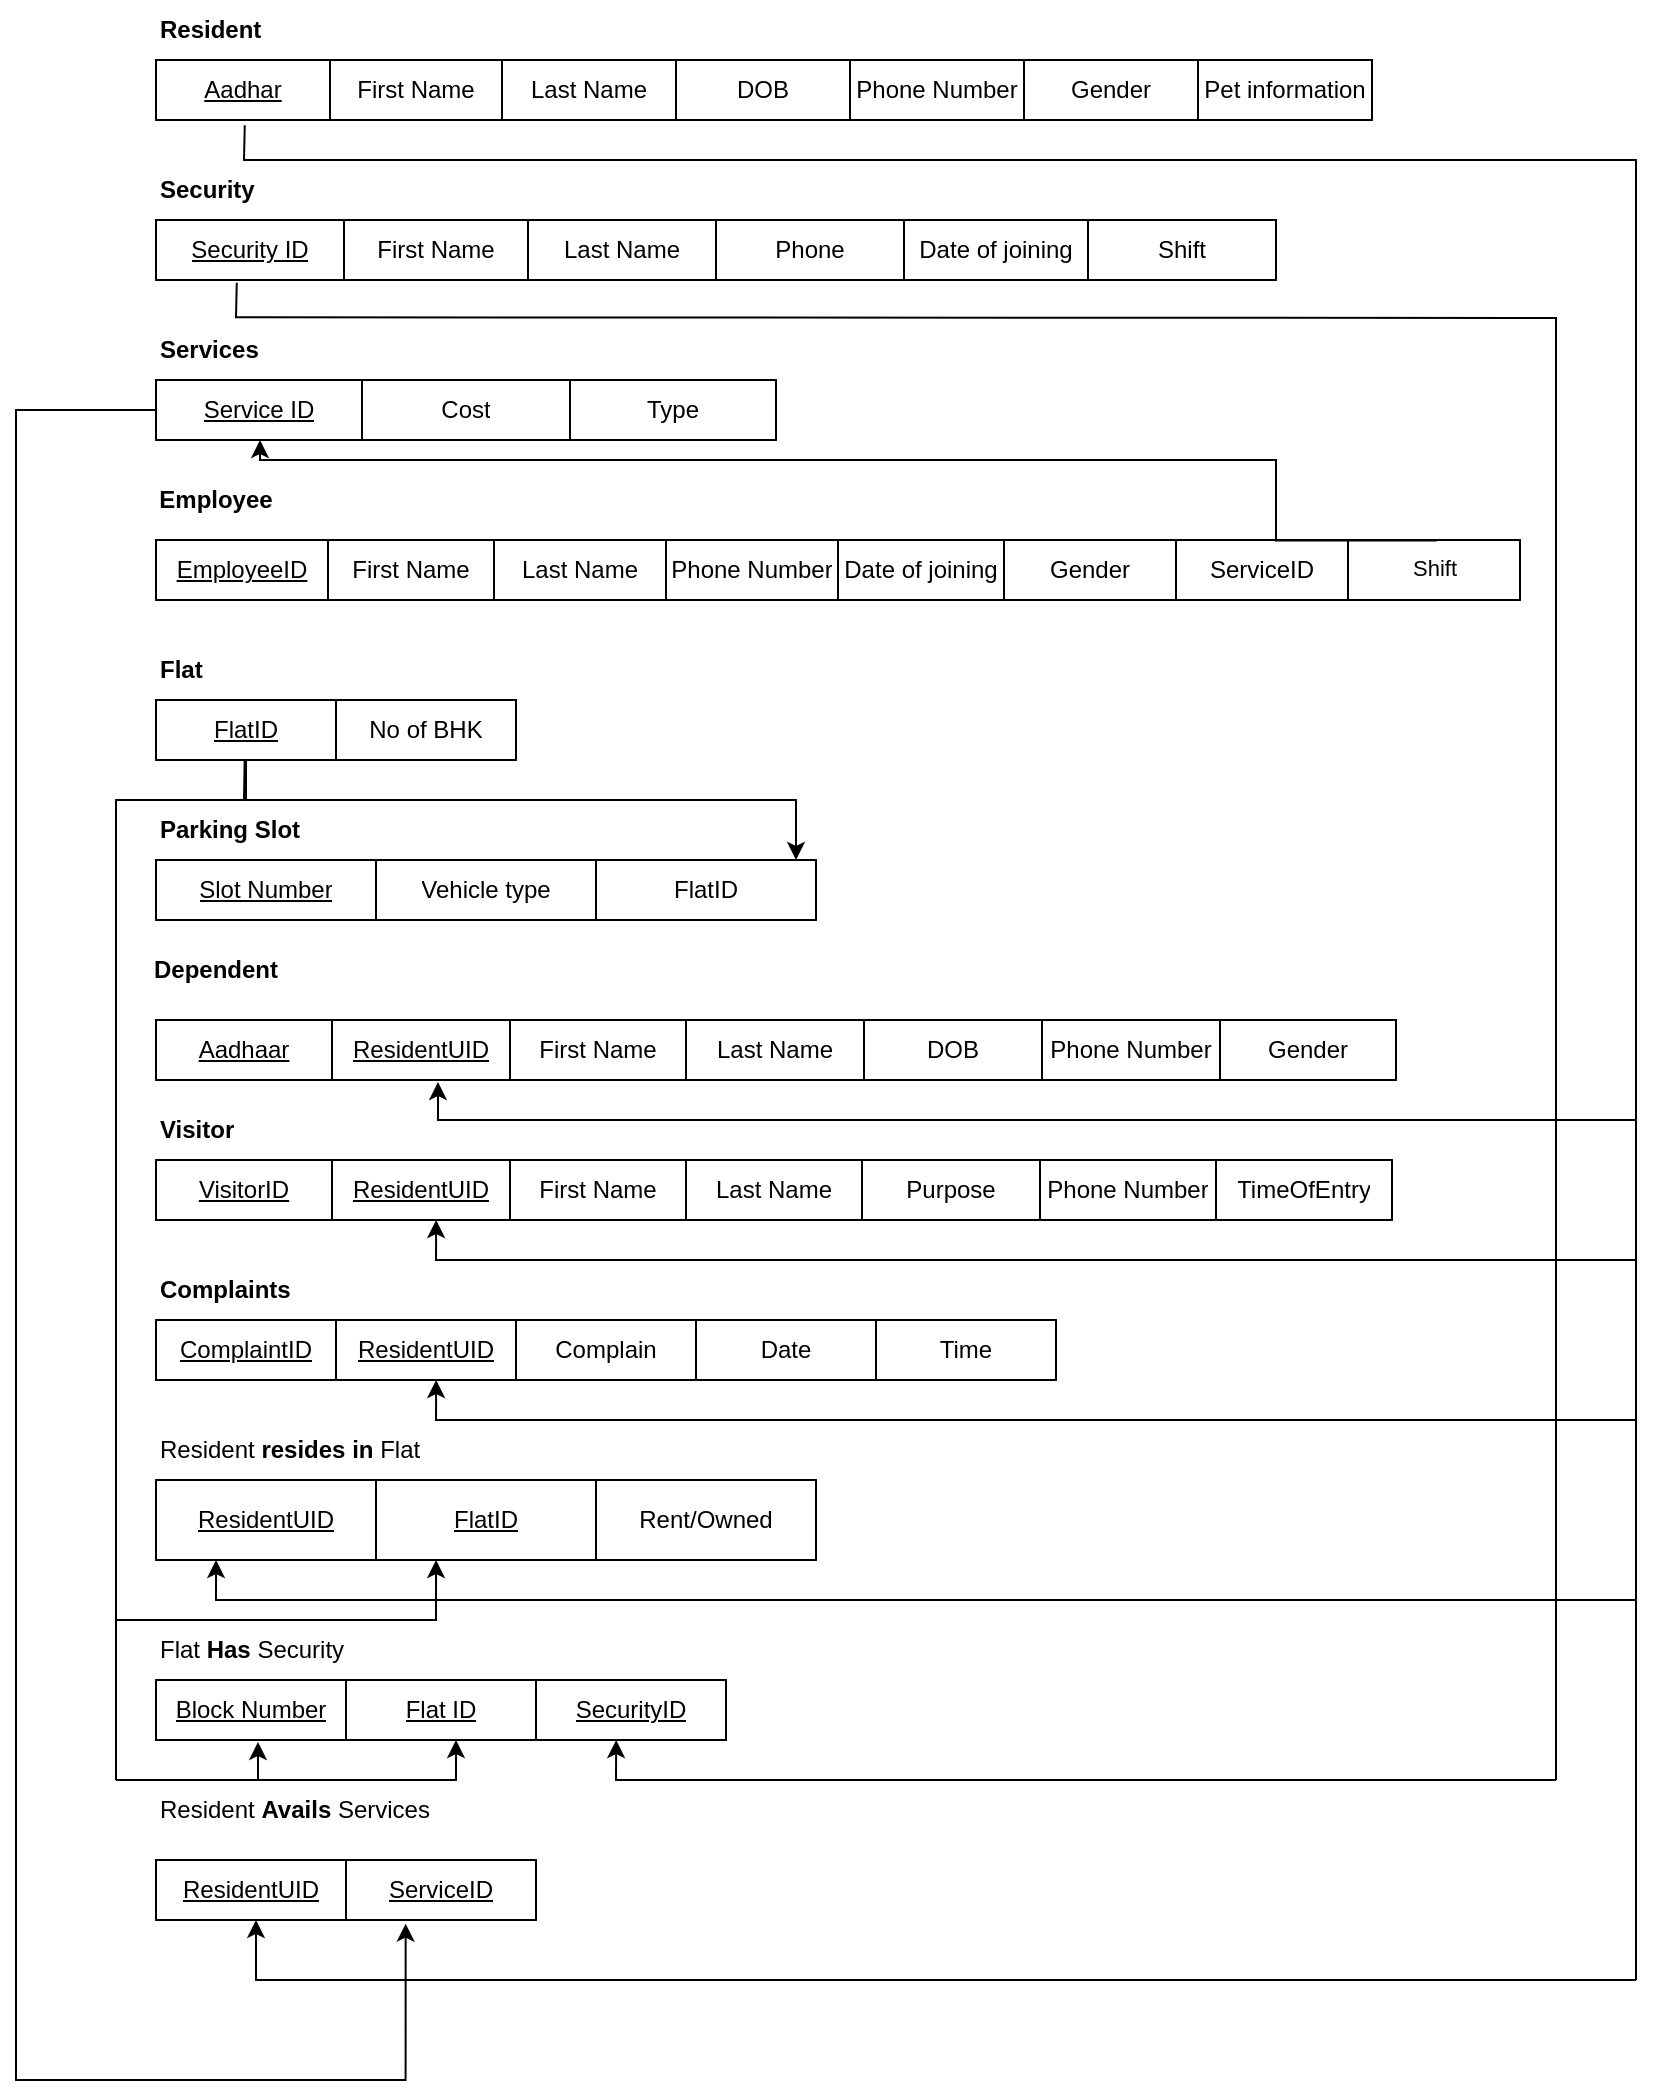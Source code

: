 <mxfile version="15.5.9" type="google"><diagram id="RNq_NW-v4HXWH7yuH_KK" name="Page-1"><mxGraphModel dx="1725" dy="481" grid="1" gridSize="10" guides="1" tooltips="1" connect="1" arrows="1" fold="1" page="1" pageScale="1" pageWidth="827" pageHeight="1169" math="0" shadow="0"><root><mxCell id="0"/><mxCell id="1" parent="0"/><mxCell id="H62181Dm9VZRZOaJPFWb-1" value="" style="shape=table;html=1;whiteSpace=wrap;startSize=0;container=1;collapsible=0;childLayout=tableLayout;" parent="1" vertex="1"><mxGeometry x="20" y="50" width="608" height="30" as="geometry"/></mxCell><mxCell id="H62181Dm9VZRZOaJPFWb-6" value="" style="shape=partialRectangle;html=1;whiteSpace=wrap;collapsible=0;dropTarget=0;pointerEvents=0;fillColor=none;top=0;left=0;bottom=0;right=0;points=[[0,0.5],[1,0.5]];portConstraint=eastwest;" parent="H62181Dm9VZRZOaJPFWb-1" vertex="1"><mxGeometry width="608" height="30" as="geometry"/></mxCell><mxCell id="H62181Dm9VZRZOaJPFWb-7" value="&lt;u&gt;Aadhar&lt;/u&gt;" style="shape=partialRectangle;html=1;whiteSpace=wrap;connectable=0;fillColor=none;top=0;left=0;bottom=0;right=0;overflow=hidden;pointerEvents=1;" parent="H62181Dm9VZRZOaJPFWb-6" vertex="1"><mxGeometry width="87" height="30" as="geometry"><mxRectangle width="87" height="30" as="alternateBounds"/></mxGeometry></mxCell><mxCell id="H62181Dm9VZRZOaJPFWb-8" value="First Name" style="shape=partialRectangle;html=1;whiteSpace=wrap;connectable=0;fillColor=none;top=0;left=0;bottom=0;right=0;overflow=hidden;pointerEvents=1;" parent="H62181Dm9VZRZOaJPFWb-6" vertex="1"><mxGeometry x="87" width="86" height="30" as="geometry"><mxRectangle width="86" height="30" as="alternateBounds"/></mxGeometry></mxCell><mxCell id="H62181Dm9VZRZOaJPFWb-15" value="Last Name" style="shape=partialRectangle;html=1;whiteSpace=wrap;connectable=0;fillColor=none;top=0;left=0;bottom=0;right=0;overflow=hidden;pointerEvents=1;" parent="H62181Dm9VZRZOaJPFWb-6" vertex="1"><mxGeometry x="173" width="87" height="30" as="geometry"><mxRectangle width="87" height="30" as="alternateBounds"/></mxGeometry></mxCell><mxCell id="H62181Dm9VZRZOaJPFWb-18" value="DOB" style="shape=partialRectangle;html=1;whiteSpace=wrap;connectable=0;fillColor=none;top=0;left=0;bottom=0;right=0;overflow=hidden;pointerEvents=1;" parent="H62181Dm9VZRZOaJPFWb-6" vertex="1"><mxGeometry x="260" width="87" height="30" as="geometry"><mxRectangle width="87" height="30" as="alternateBounds"/></mxGeometry></mxCell><mxCell id="H62181Dm9VZRZOaJPFWb-9" value="Phone Number" style="shape=partialRectangle;html=1;whiteSpace=wrap;connectable=0;fillColor=none;top=0;left=0;bottom=0;right=0;overflow=hidden;pointerEvents=1;" parent="H62181Dm9VZRZOaJPFWb-6" vertex="1"><mxGeometry x="347" width="87" height="30" as="geometry"><mxRectangle width="87" height="30" as="alternateBounds"/></mxGeometry></mxCell><mxCell id="H62181Dm9VZRZOaJPFWb-19" value="Gender" style="shape=partialRectangle;html=1;whiteSpace=wrap;connectable=0;fillColor=none;top=0;left=0;bottom=0;right=0;overflow=hidden;pointerEvents=1;" parent="H62181Dm9VZRZOaJPFWb-6" vertex="1"><mxGeometry x="434" width="87" height="30" as="geometry"><mxRectangle width="87" height="30" as="alternateBounds"/></mxGeometry></mxCell><mxCell id="H62181Dm9VZRZOaJPFWb-20" value="Pet information" style="shape=partialRectangle;html=1;whiteSpace=wrap;connectable=0;fillColor=none;top=0;left=0;bottom=0;right=0;overflow=hidden;pointerEvents=1;" parent="H62181Dm9VZRZOaJPFWb-6" vertex="1"><mxGeometry x="521" width="87" height="30" as="geometry"><mxRectangle width="87" height="30" as="alternateBounds"/></mxGeometry></mxCell><mxCell id="H62181Dm9VZRZOaJPFWb-17" value="&lt;b&gt;Resident&lt;/b&gt;" style="text;html=1;strokeColor=none;fillColor=none;align=left;verticalAlign=middle;whiteSpace=wrap;rounded=0;" parent="1" vertex="1"><mxGeometry x="20" y="20" width="60" height="30" as="geometry"/></mxCell><mxCell id="H62181Dm9VZRZOaJPFWb-21" value="" style="shape=table;startSize=0;container=1;collapsible=0;childLayout=tableLayout;" parent="1" vertex="1"><mxGeometry x="20" y="130" width="560" height="30" as="geometry"/></mxCell><mxCell id="H62181Dm9VZRZOaJPFWb-22" value="" style="shape=partialRectangle;collapsible=0;dropTarget=0;pointerEvents=0;fillColor=none;top=0;left=0;bottom=0;right=0;points=[[0,0.5],[1,0.5]];portConstraint=eastwest;" parent="H62181Dm9VZRZOaJPFWb-21" vertex="1"><mxGeometry width="560" height="30" as="geometry"/></mxCell><mxCell id="H62181Dm9VZRZOaJPFWb-23" value="&lt;u&gt;Security ID&lt;/u&gt;" style="shape=partialRectangle;html=1;whiteSpace=wrap;connectable=0;overflow=hidden;fillColor=none;top=0;left=0;bottom=0;right=0;pointerEvents=1;" parent="H62181Dm9VZRZOaJPFWb-22" vertex="1"><mxGeometry width="94" height="30" as="geometry"><mxRectangle width="94" height="30" as="alternateBounds"/></mxGeometry></mxCell><mxCell id="H62181Dm9VZRZOaJPFWb-24" value="First Name" style="shape=partialRectangle;html=1;whiteSpace=wrap;connectable=0;overflow=hidden;fillColor=none;top=0;left=0;bottom=0;right=0;pointerEvents=1;" parent="H62181Dm9VZRZOaJPFWb-22" vertex="1"><mxGeometry x="94" width="92" height="30" as="geometry"><mxRectangle width="92" height="30" as="alternateBounds"/></mxGeometry></mxCell><mxCell id="H62181Dm9VZRZOaJPFWb-25" value="Last Name" style="shape=partialRectangle;html=1;whiteSpace=wrap;connectable=0;overflow=hidden;fillColor=none;top=0;left=0;bottom=0;right=0;pointerEvents=1;" parent="H62181Dm9VZRZOaJPFWb-22" vertex="1"><mxGeometry x="186" width="94" height="30" as="geometry"><mxRectangle width="94" height="30" as="alternateBounds"/></mxGeometry></mxCell><mxCell id="H62181Dm9VZRZOaJPFWb-26" value="Phone" style="shape=partialRectangle;html=1;whiteSpace=wrap;connectable=0;overflow=hidden;fillColor=none;top=0;left=0;bottom=0;right=0;pointerEvents=1;" parent="H62181Dm9VZRZOaJPFWb-22" vertex="1"><mxGeometry x="280" width="94" height="30" as="geometry"><mxRectangle width="94" height="30" as="alternateBounds"/></mxGeometry></mxCell><mxCell id="H62181Dm9VZRZOaJPFWb-27" value="Date of joining" style="shape=partialRectangle;html=1;whiteSpace=wrap;connectable=0;overflow=hidden;fillColor=none;top=0;left=0;bottom=0;right=0;pointerEvents=1;" parent="H62181Dm9VZRZOaJPFWb-22" vertex="1"><mxGeometry x="374" width="92" height="30" as="geometry"><mxRectangle width="92" height="30" as="alternateBounds"/></mxGeometry></mxCell><mxCell id="H62181Dm9VZRZOaJPFWb-28" value="Shift" style="shape=partialRectangle;html=1;whiteSpace=wrap;connectable=0;overflow=hidden;fillColor=none;top=0;left=0;bottom=0;right=0;pointerEvents=1;" parent="H62181Dm9VZRZOaJPFWb-22" vertex="1"><mxGeometry x="466" width="94" height="30" as="geometry"><mxRectangle width="94" height="30" as="alternateBounds"/></mxGeometry></mxCell><mxCell id="H62181Dm9VZRZOaJPFWb-29" value="&lt;b&gt;Security&lt;/b&gt;" style="text;html=1;strokeColor=none;fillColor=none;align=left;verticalAlign=middle;whiteSpace=wrap;rounded=0;" parent="1" vertex="1"><mxGeometry x="20" y="100" width="60" height="30" as="geometry"/></mxCell><mxCell id="H62181Dm9VZRZOaJPFWb-30" value="" style="shape=table;startSize=0;container=1;collapsible=0;childLayout=tableLayout;" parent="1" vertex="1"><mxGeometry x="20" y="210" width="310" height="30" as="geometry"/></mxCell><mxCell id="H62181Dm9VZRZOaJPFWb-31" value="" style="shape=partialRectangle;collapsible=0;dropTarget=0;pointerEvents=0;fillColor=none;top=0;left=0;bottom=0;right=0;points=[[0,0.5],[1,0.5]];portConstraint=eastwest;" parent="H62181Dm9VZRZOaJPFWb-30" vertex="1"><mxGeometry width="310" height="30" as="geometry"/></mxCell><mxCell id="H62181Dm9VZRZOaJPFWb-32" value="&lt;u&gt;Service ID&lt;/u&gt;" style="shape=partialRectangle;html=1;whiteSpace=wrap;connectable=0;overflow=hidden;fillColor=none;top=0;left=0;bottom=0;right=0;pointerEvents=1;" parent="H62181Dm9VZRZOaJPFWb-31" vertex="1"><mxGeometry width="103" height="30" as="geometry"><mxRectangle width="103" height="30" as="alternateBounds"/></mxGeometry></mxCell><mxCell id="H62181Dm9VZRZOaJPFWb-33" value="Cost" style="shape=partialRectangle;html=1;whiteSpace=wrap;connectable=0;overflow=hidden;fillColor=none;top=0;left=0;bottom=0;right=0;pointerEvents=1;" parent="H62181Dm9VZRZOaJPFWb-31" vertex="1"><mxGeometry x="103" width="104" height="30" as="geometry"><mxRectangle width="104" height="30" as="alternateBounds"/></mxGeometry></mxCell><mxCell id="H62181Dm9VZRZOaJPFWb-34" value="Type" style="shape=partialRectangle;html=1;whiteSpace=wrap;connectable=0;overflow=hidden;fillColor=none;top=0;left=0;bottom=0;right=0;pointerEvents=1;" parent="H62181Dm9VZRZOaJPFWb-31" vertex="1"><mxGeometry x="207" width="103" height="30" as="geometry"><mxRectangle width="103" height="30" as="alternateBounds"/></mxGeometry></mxCell><mxCell id="H62181Dm9VZRZOaJPFWb-35" value="&lt;b&gt;Services&lt;/b&gt;" style="text;html=1;strokeColor=none;fillColor=none;align=left;verticalAlign=middle;whiteSpace=wrap;rounded=0;" parent="1" vertex="1"><mxGeometry x="20" y="180" width="60" height="30" as="geometry"/></mxCell><mxCell id="H62181Dm9VZRZOaJPFWb-36" value="" style="shape=table;startSize=0;container=1;collapsible=0;childLayout=tableLayout;" parent="1" vertex="1"><mxGeometry x="20" y="290" width="682" height="30" as="geometry"/></mxCell><mxCell id="H62181Dm9VZRZOaJPFWb-37" value="" style="shape=partialRectangle;collapsible=0;dropTarget=0;pointerEvents=0;fillColor=none;top=0;left=0;bottom=0;right=0;points=[[0,0.5],[1,0.5]];portConstraint=eastwest;" parent="H62181Dm9VZRZOaJPFWb-36" vertex="1"><mxGeometry width="682" height="30" as="geometry"/></mxCell><mxCell id="H62181Dm9VZRZOaJPFWb-38" value="&lt;u&gt;EmployeeID&lt;/u&gt;" style="shape=partialRectangle;html=1;whiteSpace=wrap;connectable=0;overflow=hidden;fillColor=none;top=0;left=0;bottom=0;right=0;pointerEvents=1;" parent="H62181Dm9VZRZOaJPFWb-37" vertex="1"><mxGeometry width="86" height="30" as="geometry"><mxRectangle width="86" height="30" as="alternateBounds"/></mxGeometry></mxCell><mxCell id="H62181Dm9VZRZOaJPFWb-39" value="First Name" style="shape=partialRectangle;html=1;whiteSpace=wrap;connectable=0;overflow=hidden;fillColor=none;top=0;left=0;bottom=0;right=0;pointerEvents=1;" parent="H62181Dm9VZRZOaJPFWb-37" vertex="1"><mxGeometry x="86" width="83" height="30" as="geometry"><mxRectangle width="83" height="30" as="alternateBounds"/></mxGeometry></mxCell><mxCell id="H62181Dm9VZRZOaJPFWb-40" value="Last Name" style="shape=partialRectangle;html=1;whiteSpace=wrap;connectable=0;overflow=hidden;fillColor=none;top=0;left=0;bottom=0;right=0;pointerEvents=1;" parent="H62181Dm9VZRZOaJPFWb-37" vertex="1"><mxGeometry x="169" width="86" height="30" as="geometry"><mxRectangle width="86" height="30" as="alternateBounds"/></mxGeometry></mxCell><mxCell id="H62181Dm9VZRZOaJPFWb-41" value="Phone Number" style="shape=partialRectangle;html=1;whiteSpace=wrap;connectable=0;overflow=hidden;fillColor=none;top=0;left=0;bottom=0;right=0;pointerEvents=1;" parent="H62181Dm9VZRZOaJPFWb-37" vertex="1"><mxGeometry x="255" width="86" height="30" as="geometry"><mxRectangle width="86" height="30" as="alternateBounds"/></mxGeometry></mxCell><mxCell id="H62181Dm9VZRZOaJPFWb-42" value="Date of joining" style="shape=partialRectangle;html=1;whiteSpace=wrap;connectable=0;overflow=hidden;fillColor=none;top=0;left=0;bottom=0;right=0;pointerEvents=1;" parent="H62181Dm9VZRZOaJPFWb-37" vertex="1"><mxGeometry x="341" width="83" height="30" as="geometry"><mxRectangle width="83" height="30" as="alternateBounds"/></mxGeometry></mxCell><mxCell id="H62181Dm9VZRZOaJPFWb-43" value="Gender" style="shape=partialRectangle;html=1;whiteSpace=wrap;connectable=0;overflow=hidden;fillColor=none;top=0;left=0;bottom=0;right=0;pointerEvents=1;" parent="H62181Dm9VZRZOaJPFWb-37" vertex="1"><mxGeometry x="424" width="86" height="30" as="geometry"><mxRectangle width="86" height="30" as="alternateBounds"/></mxGeometry></mxCell><mxCell id="NTklcSWRSHmO2ZLpcXiL-11" value="ServiceID" style="shape=partialRectangle;html=1;whiteSpace=wrap;connectable=0;overflow=hidden;fillColor=none;top=0;left=0;bottom=0;right=0;pointerEvents=1;" parent="H62181Dm9VZRZOaJPFWb-37" vertex="1"><mxGeometry x="510" width="86" height="30" as="geometry"><mxRectangle width="86" height="30" as="alternateBounds"/></mxGeometry></mxCell><mxCell id="HDBw9Hg4qlHPJyRecNXL-1" style="shape=partialRectangle;html=1;whiteSpace=wrap;connectable=0;overflow=hidden;fillColor=none;top=0;left=0;bottom=0;right=0;pointerEvents=1;" vertex="1" parent="H62181Dm9VZRZOaJPFWb-37"><mxGeometry x="596" width="86" height="30" as="geometry"><mxRectangle width="86" height="30" as="alternateBounds"/></mxGeometry></mxCell><mxCell id="H62181Dm9VZRZOaJPFWb-44" value="&lt;b&gt;Employee&lt;/b&gt;" style="text;html=1;strokeColor=none;fillColor=none;align=center;verticalAlign=middle;whiteSpace=wrap;rounded=0;" parent="1" vertex="1"><mxGeometry x="20" y="250" width="60" height="40" as="geometry"/></mxCell><mxCell id="H62181Dm9VZRZOaJPFWb-45" value="" style="shape=table;startSize=0;container=1;collapsible=0;childLayout=tableLayout;" parent="1" vertex="1"><mxGeometry x="20" y="530" width="620" height="30" as="geometry"/></mxCell><mxCell id="H62181Dm9VZRZOaJPFWb-46" value="" style="shape=partialRectangle;collapsible=0;dropTarget=0;pointerEvents=0;fillColor=none;top=0;left=0;bottom=0;right=0;points=[[0,0.5],[1,0.5]];portConstraint=eastwest;" parent="H62181Dm9VZRZOaJPFWb-45" vertex="1"><mxGeometry width="620" height="30" as="geometry"/></mxCell><mxCell id="H62181Dm9VZRZOaJPFWb-47" value="&lt;u&gt;Aadhaar&lt;/u&gt;" style="shape=partialRectangle;html=1;whiteSpace=wrap;connectable=0;overflow=hidden;fillColor=none;top=0;left=0;bottom=0;right=0;pointerEvents=1;" parent="H62181Dm9VZRZOaJPFWb-46" vertex="1"><mxGeometry width="88" height="30" as="geometry"><mxRectangle width="88" height="30" as="alternateBounds"/></mxGeometry></mxCell><mxCell id="H62181Dm9VZRZOaJPFWb-48" value="&lt;u&gt;ResidentUID&lt;/u&gt;" style="shape=partialRectangle;html=1;whiteSpace=wrap;connectable=0;overflow=hidden;fillColor=none;top=0;left=0;bottom=0;right=0;pointerEvents=1;" parent="H62181Dm9VZRZOaJPFWb-46" vertex="1"><mxGeometry x="88" width="89" height="30" as="geometry"><mxRectangle width="89" height="30" as="alternateBounds"/></mxGeometry></mxCell><mxCell id="H62181Dm9VZRZOaJPFWb-54" value="First Name" style="shape=partialRectangle;html=1;whiteSpace=wrap;connectable=0;overflow=hidden;fillColor=none;top=0;left=0;bottom=0;right=0;pointerEvents=1;" parent="H62181Dm9VZRZOaJPFWb-46" vertex="1"><mxGeometry x="177" width="88" height="30" as="geometry"><mxRectangle width="88" height="30" as="alternateBounds"/></mxGeometry></mxCell><mxCell id="H62181Dm9VZRZOaJPFWb-49" value="Last Name" style="shape=partialRectangle;html=1;whiteSpace=wrap;connectable=0;overflow=hidden;fillColor=none;top=0;left=0;bottom=0;right=0;pointerEvents=1;" parent="H62181Dm9VZRZOaJPFWb-46" vertex="1"><mxGeometry x="265" width="89" height="30" as="geometry"><mxRectangle width="89" height="30" as="alternateBounds"/></mxGeometry></mxCell><mxCell id="H62181Dm9VZRZOaJPFWb-50" value="DOB" style="shape=partialRectangle;html=1;whiteSpace=wrap;connectable=0;overflow=hidden;fillColor=none;top=0;left=0;bottom=0;right=0;pointerEvents=1;" parent="H62181Dm9VZRZOaJPFWb-46" vertex="1"><mxGeometry x="354" width="89" height="30" as="geometry"><mxRectangle width="89" height="30" as="alternateBounds"/></mxGeometry></mxCell><mxCell id="H62181Dm9VZRZOaJPFWb-51" value="Phone Number" style="shape=partialRectangle;html=1;whiteSpace=wrap;connectable=0;overflow=hidden;fillColor=none;top=0;left=0;bottom=0;right=0;pointerEvents=1;" parent="H62181Dm9VZRZOaJPFWb-46" vertex="1"><mxGeometry x="443" width="89" height="30" as="geometry"><mxRectangle width="89" height="30" as="alternateBounds"/></mxGeometry></mxCell><mxCell id="H62181Dm9VZRZOaJPFWb-52" value="Gender" style="shape=partialRectangle;html=1;whiteSpace=wrap;connectable=0;overflow=hidden;fillColor=none;top=0;left=0;bottom=0;right=0;pointerEvents=1;" parent="H62181Dm9VZRZOaJPFWb-46" vertex="1"><mxGeometry x="532" width="88" height="30" as="geometry"><mxRectangle width="88" height="30" as="alternateBounds"/></mxGeometry></mxCell><mxCell id="H62181Dm9VZRZOaJPFWb-56" value="&lt;b&gt;Dependent&lt;/b&gt;" style="text;html=1;strokeColor=none;fillColor=none;align=center;verticalAlign=middle;whiteSpace=wrap;rounded=0;" parent="1" vertex="1"><mxGeometry x="20" y="490" width="60" height="30" as="geometry"/></mxCell><mxCell id="H62181Dm9VZRZOaJPFWb-58" value="" style="shape=table;startSize=0;container=1;collapsible=0;childLayout=tableLayout;align=center;" parent="1" vertex="1"><mxGeometry x="20" y="600" width="618" height="30" as="geometry"/></mxCell><mxCell id="H62181Dm9VZRZOaJPFWb-59" value="" style="shape=partialRectangle;collapsible=0;dropTarget=0;pointerEvents=0;fillColor=none;top=0;left=0;bottom=0;right=0;points=[[0,0.5],[1,0.5]];portConstraint=eastwest;align=center;" parent="H62181Dm9VZRZOaJPFWb-58" vertex="1"><mxGeometry width="618" height="30" as="geometry"/></mxCell><mxCell id="H62181Dm9VZRZOaJPFWb-60" value="&lt;u&gt;VisitorID&lt;/u&gt;" style="shape=partialRectangle;html=1;whiteSpace=wrap;connectable=0;overflow=hidden;fillColor=none;top=0;left=0;bottom=0;right=0;pointerEvents=1;align=center;" parent="H62181Dm9VZRZOaJPFWb-59" vertex="1"><mxGeometry width="88" height="30" as="geometry"><mxRectangle width="88" height="30" as="alternateBounds"/></mxGeometry></mxCell><mxCell id="H62181Dm9VZRZOaJPFWb-61" value="&lt;u&gt;ResidentUID&lt;/u&gt;" style="shape=partialRectangle;html=1;whiteSpace=wrap;connectable=0;overflow=hidden;fillColor=none;top=0;left=0;bottom=0;right=0;pointerEvents=1;align=center;" parent="H62181Dm9VZRZOaJPFWb-59" vertex="1"><mxGeometry x="88" width="89" height="30" as="geometry"><mxRectangle width="89" height="30" as="alternateBounds"/></mxGeometry></mxCell><mxCell id="H62181Dm9VZRZOaJPFWb-62" value="First Name" style="shape=partialRectangle;html=1;whiteSpace=wrap;connectable=0;overflow=hidden;fillColor=none;top=0;left=0;bottom=0;right=0;pointerEvents=1;align=center;" parent="H62181Dm9VZRZOaJPFWb-59" vertex="1"><mxGeometry x="177" width="88" height="30" as="geometry"><mxRectangle width="88" height="30" as="alternateBounds"/></mxGeometry></mxCell><mxCell id="H62181Dm9VZRZOaJPFWb-63" value="Last Name" style="shape=partialRectangle;html=1;whiteSpace=wrap;connectable=0;overflow=hidden;fillColor=none;top=0;left=0;bottom=0;right=0;pointerEvents=1;align=center;" parent="H62181Dm9VZRZOaJPFWb-59" vertex="1"><mxGeometry x="265" width="88" height="30" as="geometry"><mxRectangle width="88" height="30" as="alternateBounds"/></mxGeometry></mxCell><mxCell id="H62181Dm9VZRZOaJPFWb-64" value="Purpose" style="shape=partialRectangle;html=1;whiteSpace=wrap;connectable=0;overflow=hidden;fillColor=none;top=0;left=0;bottom=0;right=0;pointerEvents=1;align=center;" parent="H62181Dm9VZRZOaJPFWb-59" vertex="1"><mxGeometry x="353" width="89" height="30" as="geometry"><mxRectangle width="89" height="30" as="alternateBounds"/></mxGeometry></mxCell><mxCell id="H62181Dm9VZRZOaJPFWb-65" value="Phone Number" style="shape=partialRectangle;html=1;whiteSpace=wrap;connectable=0;overflow=hidden;fillColor=none;top=0;left=0;bottom=0;right=0;pointerEvents=1;align=center;" parent="H62181Dm9VZRZOaJPFWb-59" vertex="1"><mxGeometry x="442" width="88" height="30" as="geometry"><mxRectangle width="88" height="30" as="alternateBounds"/></mxGeometry></mxCell><mxCell id="HDBw9Hg4qlHPJyRecNXL-3" value="TimeOfEntry" style="shape=partialRectangle;html=1;whiteSpace=wrap;connectable=0;overflow=hidden;fillColor=none;top=0;left=0;bottom=0;right=0;pointerEvents=1;align=center;" vertex="1" parent="H62181Dm9VZRZOaJPFWb-59"><mxGeometry x="530" width="88" height="30" as="geometry"><mxRectangle width="88" height="30" as="alternateBounds"/></mxGeometry></mxCell><mxCell id="H62181Dm9VZRZOaJPFWb-66" value="&lt;b&gt;Visitor&lt;/b&gt;" style="text;html=1;strokeColor=none;fillColor=none;align=left;verticalAlign=middle;whiteSpace=wrap;rounded=0;" parent="1" vertex="1"><mxGeometry x="20" y="570" width="60" height="30" as="geometry"/></mxCell><mxCell id="H62181Dm9VZRZOaJPFWb-67" value="" style="shape=table;startSize=0;container=1;collapsible=0;childLayout=tableLayout;align=left;" parent="1" vertex="1"><mxGeometry x="20" y="680" width="450" height="30" as="geometry"/></mxCell><mxCell id="H62181Dm9VZRZOaJPFWb-68" value="" style="shape=partialRectangle;collapsible=0;dropTarget=0;pointerEvents=0;fillColor=none;top=0;left=0;bottom=0;right=0;points=[[0,0.5],[1,0.5]];portConstraint=eastwest;align=left;" parent="H62181Dm9VZRZOaJPFWb-67" vertex="1"><mxGeometry width="450" height="30" as="geometry"/></mxCell><mxCell id="H62181Dm9VZRZOaJPFWb-69" value="&lt;u&gt;ComplaintID&lt;/u&gt;" style="shape=partialRectangle;html=1;whiteSpace=wrap;connectable=0;overflow=hidden;fillColor=none;top=0;left=0;bottom=0;right=0;pointerEvents=1;align=center;" parent="H62181Dm9VZRZOaJPFWb-68" vertex="1"><mxGeometry width="90" height="30" as="geometry"><mxRectangle width="90" height="30" as="alternateBounds"/></mxGeometry></mxCell><mxCell id="H62181Dm9VZRZOaJPFWb-70" value="&lt;u&gt;ResidentUID&lt;/u&gt;" style="shape=partialRectangle;html=1;whiteSpace=wrap;connectable=0;overflow=hidden;fillColor=none;top=0;left=0;bottom=0;right=0;pointerEvents=1;align=center;" parent="H62181Dm9VZRZOaJPFWb-68" vertex="1"><mxGeometry x="90" width="90" height="30" as="geometry"><mxRectangle width="90" height="30" as="alternateBounds"/></mxGeometry></mxCell><mxCell id="H62181Dm9VZRZOaJPFWb-71" value="Complain" style="shape=partialRectangle;html=1;whiteSpace=wrap;connectable=0;overflow=hidden;fillColor=none;top=0;left=0;bottom=0;right=0;pointerEvents=1;align=center;" parent="H62181Dm9VZRZOaJPFWb-68" vertex="1"><mxGeometry x="180" width="90" height="30" as="geometry"><mxRectangle width="90" height="30" as="alternateBounds"/></mxGeometry></mxCell><mxCell id="H62181Dm9VZRZOaJPFWb-72" value="Date" style="shape=partialRectangle;html=1;whiteSpace=wrap;connectable=0;overflow=hidden;fillColor=none;top=0;left=0;bottom=0;right=0;pointerEvents=1;align=center;" parent="H62181Dm9VZRZOaJPFWb-68" vertex="1"><mxGeometry x="270" width="90" height="30" as="geometry"><mxRectangle width="90" height="30" as="alternateBounds"/></mxGeometry></mxCell><mxCell id="H62181Dm9VZRZOaJPFWb-73" value="Time" style="shape=partialRectangle;html=1;whiteSpace=wrap;connectable=0;overflow=hidden;fillColor=none;top=0;left=0;bottom=0;right=0;pointerEvents=1;align=center;" parent="H62181Dm9VZRZOaJPFWb-68" vertex="1"><mxGeometry x="360" width="90" height="30" as="geometry"><mxRectangle width="90" height="30" as="alternateBounds"/></mxGeometry></mxCell><mxCell id="H62181Dm9VZRZOaJPFWb-74" value="&lt;b&gt;Complaints&lt;/b&gt;" style="text;html=1;strokeColor=none;fillColor=none;align=left;verticalAlign=middle;whiteSpace=wrap;rounded=0;" parent="1" vertex="1"><mxGeometry x="20" y="650" width="60" height="30" as="geometry"/></mxCell><mxCell id="H62181Dm9VZRZOaJPFWb-75" value="" style="shape=table;startSize=0;container=1;collapsible=0;childLayout=tableLayout;align=left;" parent="1" vertex="1"><mxGeometry x="20" y="370" width="180" height="30" as="geometry"/></mxCell><mxCell id="H62181Dm9VZRZOaJPFWb-76" value="" style="shape=partialRectangle;collapsible=0;dropTarget=0;pointerEvents=0;fillColor=none;top=0;left=0;bottom=0;right=0;points=[[0,0.5],[1,0.5]];portConstraint=eastwest;align=left;" parent="H62181Dm9VZRZOaJPFWb-75" vertex="1"><mxGeometry width="180" height="30" as="geometry"/></mxCell><mxCell id="H62181Dm9VZRZOaJPFWb-77" value="&lt;u&gt;FlatID&lt;/u&gt;" style="shape=partialRectangle;html=1;whiteSpace=wrap;connectable=0;overflow=hidden;fillColor=none;top=0;left=0;bottom=0;right=0;pointerEvents=1;align=center;" parent="H62181Dm9VZRZOaJPFWb-76" vertex="1"><mxGeometry width="90" height="30" as="geometry"><mxRectangle width="90" height="30" as="alternateBounds"/></mxGeometry></mxCell><mxCell id="HDBw9Hg4qlHPJyRecNXL-12" value="No of BHK" style="shape=partialRectangle;html=1;whiteSpace=wrap;connectable=0;overflow=hidden;fillColor=none;top=0;left=0;bottom=0;right=0;pointerEvents=1;align=center;" vertex="1" parent="H62181Dm9VZRZOaJPFWb-76"><mxGeometry x="90" width="90" height="30" as="geometry"><mxRectangle width="90" height="30" as="alternateBounds"/></mxGeometry></mxCell><mxCell id="H62181Dm9VZRZOaJPFWb-79" value="&lt;b&gt;Flat&lt;/b&gt;" style="text;html=1;strokeColor=none;fillColor=none;align=left;verticalAlign=middle;whiteSpace=wrap;rounded=0;" parent="1" vertex="1"><mxGeometry x="20" y="340" width="60" height="30" as="geometry"/></mxCell><mxCell id="H62181Dm9VZRZOaJPFWb-86" value="&lt;b&gt;Parking Slot&lt;/b&gt;" style="text;html=1;strokeColor=none;fillColor=none;align=left;verticalAlign=middle;whiteSpace=wrap;rounded=0;" parent="1" vertex="1"><mxGeometry x="20" y="420" width="90" height="30" as="geometry"/></mxCell><mxCell id="H62181Dm9VZRZOaJPFWb-87" value="" style="shape=table;startSize=0;container=1;collapsible=0;childLayout=tableLayout;align=left;" parent="1" vertex="1"><mxGeometry x="20" y="450" width="330" height="30" as="geometry"/></mxCell><mxCell id="H62181Dm9VZRZOaJPFWb-88" value="" style="shape=partialRectangle;collapsible=0;dropTarget=0;pointerEvents=0;fillColor=none;top=0;left=0;bottom=0;right=0;points=[[0,0.5],[1,0.5]];portConstraint=eastwest;align=left;" parent="H62181Dm9VZRZOaJPFWb-87" vertex="1"><mxGeometry width="330" height="30" as="geometry"/></mxCell><mxCell id="H62181Dm9VZRZOaJPFWb-89" value="&lt;u&gt;Slot Number&lt;/u&gt;" style="shape=partialRectangle;html=1;whiteSpace=wrap;connectable=0;overflow=hidden;fillColor=none;top=0;left=0;bottom=0;right=0;pointerEvents=1;align=center;" parent="H62181Dm9VZRZOaJPFWb-88" vertex="1"><mxGeometry width="110" height="30" as="geometry"><mxRectangle width="110" height="30" as="alternateBounds"/></mxGeometry></mxCell><mxCell id="H62181Dm9VZRZOaJPFWb-90" value="Vehicle type" style="shape=partialRectangle;html=1;whiteSpace=wrap;connectable=0;overflow=hidden;fillColor=none;top=0;left=0;bottom=0;right=0;pointerEvents=1;align=center;" parent="H62181Dm9VZRZOaJPFWb-88" vertex="1"><mxGeometry x="110" width="110" height="30" as="geometry"><mxRectangle width="110" height="30" as="alternateBounds"/></mxGeometry></mxCell><mxCell id="NTklcSWRSHmO2ZLpcXiL-13" value="FlatID" style="shape=partialRectangle;html=1;whiteSpace=wrap;connectable=0;overflow=hidden;fillColor=none;top=0;left=0;bottom=0;right=0;pointerEvents=1;align=center;" parent="H62181Dm9VZRZOaJPFWb-88" vertex="1"><mxGeometry x="220" width="110" height="30" as="geometry"><mxRectangle width="110" height="30" as="alternateBounds"/></mxGeometry></mxCell><mxCell id="H62181Dm9VZRZOaJPFWb-91" value="Flat &lt;b&gt;Has&lt;/b&gt; Security" style="text;html=1;strokeColor=none;fillColor=none;align=left;verticalAlign=middle;whiteSpace=wrap;rounded=0;" parent="1" vertex="1"><mxGeometry x="20" y="830" width="110" height="30" as="geometry"/></mxCell><mxCell id="H62181Dm9VZRZOaJPFWb-93" value="" style="shape=table;startSize=0;container=1;collapsible=0;childLayout=tableLayout;align=left;" parent="1" vertex="1"><mxGeometry x="20" y="860" width="285" height="30" as="geometry"/></mxCell><mxCell id="H62181Dm9VZRZOaJPFWb-94" value="" style="shape=partialRectangle;collapsible=0;dropTarget=0;pointerEvents=0;fillColor=none;top=0;left=0;bottom=0;right=0;points=[[0,0.5],[1,0.5]];portConstraint=eastwest;align=left;" parent="H62181Dm9VZRZOaJPFWb-93" vertex="1"><mxGeometry width="285" height="30" as="geometry"/></mxCell><mxCell id="H62181Dm9VZRZOaJPFWb-95" value="&lt;u&gt;Block Number&lt;/u&gt;" style="shape=partialRectangle;html=1;whiteSpace=wrap;connectable=0;overflow=hidden;fillColor=none;top=0;left=0;bottom=0;right=0;pointerEvents=1;align=center;" parent="H62181Dm9VZRZOaJPFWb-94" vertex="1"><mxGeometry width="95" height="30" as="geometry"><mxRectangle width="95" height="30" as="alternateBounds"/></mxGeometry></mxCell><mxCell id="H62181Dm9VZRZOaJPFWb-96" value="&lt;u&gt;Flat ID&lt;/u&gt;" style="shape=partialRectangle;html=1;whiteSpace=wrap;connectable=0;overflow=hidden;fillColor=none;top=0;left=0;bottom=0;right=0;pointerEvents=1;align=center;" parent="H62181Dm9VZRZOaJPFWb-94" vertex="1"><mxGeometry x="95" width="95" height="30" as="geometry"><mxRectangle width="95" height="30" as="alternateBounds"/></mxGeometry></mxCell><mxCell id="H62181Dm9VZRZOaJPFWb-97" value="&lt;u&gt;SecurityID&lt;/u&gt;" style="shape=partialRectangle;html=1;whiteSpace=wrap;connectable=0;overflow=hidden;fillColor=none;top=0;left=0;bottom=0;right=0;pointerEvents=1;align=center;" parent="H62181Dm9VZRZOaJPFWb-94" vertex="1"><mxGeometry x="190" width="95" height="30" as="geometry"><mxRectangle width="95" height="30" as="alternateBounds"/></mxGeometry></mxCell><mxCell id="H62181Dm9VZRZOaJPFWb-98" value="Resident &lt;b&gt;Avails&lt;/b&gt; Services" style="text;html=1;strokeColor=none;fillColor=none;align=left;verticalAlign=middle;whiteSpace=wrap;rounded=0;" parent="1" vertex="1"><mxGeometry x="20" y="910" width="150" height="30" as="geometry"/></mxCell><mxCell id="H62181Dm9VZRZOaJPFWb-99" value="" style="shape=table;startSize=0;container=1;collapsible=0;childLayout=tableLayout;align=left;" parent="1" vertex="1"><mxGeometry x="20" y="950" width="190" height="30" as="geometry"/></mxCell><mxCell id="H62181Dm9VZRZOaJPFWb-100" value="" style="shape=partialRectangle;collapsible=0;dropTarget=0;pointerEvents=0;fillColor=none;top=0;left=0;bottom=0;right=0;points=[[0,0.5],[1,0.5]];portConstraint=eastwest;align=left;" parent="H62181Dm9VZRZOaJPFWb-99" vertex="1"><mxGeometry width="190" height="30" as="geometry"/></mxCell><mxCell id="H62181Dm9VZRZOaJPFWb-101" value="&lt;u&gt;ResidentUID&lt;/u&gt;" style="shape=partialRectangle;html=1;whiteSpace=wrap;connectable=0;overflow=hidden;fillColor=none;top=0;left=0;bottom=0;right=0;pointerEvents=1;align=center;" parent="H62181Dm9VZRZOaJPFWb-100" vertex="1"><mxGeometry width="95" height="30" as="geometry"><mxRectangle width="95" height="30" as="alternateBounds"/></mxGeometry></mxCell><mxCell id="H62181Dm9VZRZOaJPFWb-102" value="&lt;u&gt;ServiceID&lt;/u&gt;" style="shape=partialRectangle;html=1;whiteSpace=wrap;connectable=0;overflow=hidden;fillColor=none;top=0;left=0;bottom=0;right=0;pointerEvents=1;align=center;" parent="H62181Dm9VZRZOaJPFWb-100" vertex="1"><mxGeometry x="95" width="95" height="30" as="geometry"><mxRectangle width="95" height="30" as="alternateBounds"/></mxGeometry></mxCell><mxCell id="H62181Dm9VZRZOaJPFWb-103" value="" style="endArrow=none;html=1;rounded=0;entryX=0.073;entryY=1.089;entryDx=0;entryDy=0;entryPerimeter=0;endFill=0;" parent="1" target="H62181Dm9VZRZOaJPFWb-6" edge="1"><mxGeometry width="50" height="50" relative="1" as="geometry"><mxPoint x="760" y="1010" as="sourcePoint"/><mxPoint x="370" y="280" as="targetPoint"/><Array as="points"><mxPoint x="760" y="250"/><mxPoint x="760" y="100"/><mxPoint x="64" y="100"/></Array></mxGeometry></mxCell><mxCell id="HDBw9Hg4qlHPJyRecNXL-2" value="Shift" style="edgeLabel;html=1;align=center;verticalAlign=middle;resizable=0;points=[];" vertex="1" connectable="0" parent="H62181Dm9VZRZOaJPFWb-103"><mxGeometry x="-0.091" y="-1" relative="1" as="geometry"><mxPoint x="-102" y="32" as="offset"/></mxGeometry></mxCell><mxCell id="H62181Dm9VZRZOaJPFWb-104" value="" style="endArrow=classic;html=1;rounded=0;" parent="1" edge="1"><mxGeometry width="50" height="50" relative="1" as="geometry"><mxPoint x="760" y="580" as="sourcePoint"/><mxPoint x="161" y="561" as="targetPoint"/><Array as="points"><mxPoint x="161" y="580"/></Array></mxGeometry></mxCell><mxCell id="H62181Dm9VZRZOaJPFWb-105" value="" style="endArrow=classic;html=1;rounded=0;entryX=0.228;entryY=1;entryDx=0;entryDy=0;entryPerimeter=0;" parent="1" edge="1"><mxGeometry width="50" height="50" relative="1" as="geometry"><mxPoint x="760" y="650" as="sourcePoint"/><mxPoint x="160.08" y="630" as="targetPoint"/><Array as="points"><mxPoint x="160" y="650"/></Array></mxGeometry></mxCell><mxCell id="H62181Dm9VZRZOaJPFWb-106" value="" style="endArrow=classic;html=1;rounded=0;entryX=0.228;entryY=1;entryDx=0;entryDy=0;entryPerimeter=0;" parent="1" edge="1"><mxGeometry width="50" height="50" relative="1" as="geometry"><mxPoint x="760" y="730" as="sourcePoint"/><mxPoint x="160.08" y="710" as="targetPoint"/><Array as="points"><mxPoint x="160" y="730"/></Array></mxGeometry></mxCell><mxCell id="H62181Dm9VZRZOaJPFWb-107" value="" style="endArrow=none;html=1;rounded=0;endFill=0;" parent="1" edge="1"><mxGeometry width="50" height="50" relative="1" as="geometry"><mxPoint y="910" as="sourcePoint"/><mxPoint x="64.33" y="400" as="targetPoint"/><Array as="points"><mxPoint y="420"/><mxPoint x="64" y="420"/></Array></mxGeometry></mxCell><mxCell id="H62181Dm9VZRZOaJPFWb-111" value="" style="endArrow=classic;html=1;rounded=0;" parent="1" edge="1"><mxGeometry width="50" height="50" relative="1" as="geometry"><mxPoint x="70" y="910" as="sourcePoint"/><mxPoint x="170.0" y="890" as="targetPoint"/><Array as="points"><mxPoint x="120" y="910"/><mxPoint x="170" y="910"/></Array></mxGeometry></mxCell><mxCell id="H62181Dm9VZRZOaJPFWb-113" value="" style="endArrow=classic;html=1;rounded=0;" parent="1" edge="1"><mxGeometry width="50" height="50" relative="1" as="geometry"><mxPoint y="910" as="sourcePoint"/><mxPoint x="71" y="891" as="targetPoint"/><Array as="points"><mxPoint x="71" y="910.0"/></Array></mxGeometry></mxCell><mxCell id="H62181Dm9VZRZOaJPFWb-114" value="" style="endArrow=classic;html=1;rounded=0;" parent="1" edge="1"><mxGeometry width="50" height="50" relative="1" as="geometry"><mxPoint x="760" y="1010" as="sourcePoint"/><mxPoint x="70" y="980" as="targetPoint"/><Array as="points"><mxPoint x="70" y="1010"/></Array></mxGeometry></mxCell><mxCell id="H62181Dm9VZRZOaJPFWb-118" value="" style="endArrow=none;html=1;rounded=0;entryX=0.073;entryY=1.089;entryDx=0;entryDy=0;entryPerimeter=0;endFill=0;" parent="1" edge="1"><mxGeometry width="50" height="50" relative="1" as="geometry"><mxPoint x="720" y="910" as="sourcePoint"/><mxPoint x="60.384" y="161.34" as="targetPoint"/><Array as="points"><mxPoint x="720" y="179"/><mxPoint x="60" y="178.67"/></Array></mxGeometry></mxCell><mxCell id="H62181Dm9VZRZOaJPFWb-119" value="" style="endArrow=classic;html=1;rounded=0;entryX=0.228;entryY=1;entryDx=0;entryDy=0;entryPerimeter=0;" parent="1" edge="1"><mxGeometry width="50" height="50" relative="1" as="geometry"><mxPoint x="720" y="910" as="sourcePoint"/><mxPoint x="250.08" y="890" as="targetPoint"/><Array as="points"><mxPoint x="250" y="910"/></Array></mxGeometry></mxCell><mxCell id="NTklcSWRSHmO2ZLpcXiL-12" style="edgeStyle=orthogonalEdgeStyle;rounded=0;orthogonalLoop=1;jettySize=auto;html=1;exitX=0.939;exitY=0.009;exitDx=0;exitDy=0;exitPerimeter=0;" parent="1" source="H62181Dm9VZRZOaJPFWb-37" target="H62181Dm9VZRZOaJPFWb-31" edge="1"><mxGeometry relative="1" as="geometry"><mxPoint x="580" y="280" as="sourcePoint"/><Array as="points"><mxPoint x="580" y="250"/><mxPoint x="72" y="250"/></Array></mxGeometry></mxCell><mxCell id="NTklcSWRSHmO2ZLpcXiL-17" style="edgeStyle=orthogonalEdgeStyle;rounded=0;orthogonalLoop=1;jettySize=auto;html=1;" parent="1" source="H62181Dm9VZRZOaJPFWb-76" target="H62181Dm9VZRZOaJPFWb-88" edge="1"><mxGeometry relative="1" as="geometry"><mxPoint x="340" y="440" as="targetPoint"/><Array as="points"><mxPoint x="65" y="420"/><mxPoint x="340" y="420"/></Array></mxGeometry></mxCell><mxCell id="NTklcSWRSHmO2ZLpcXiL-26" value="" style="shape=table;startSize=0;container=1;collapsible=0;childLayout=tableLayout;" parent="1" vertex="1"><mxGeometry x="20" y="760" width="330" height="40" as="geometry"/></mxCell><mxCell id="NTklcSWRSHmO2ZLpcXiL-27" value="" style="shape=partialRectangle;collapsible=0;dropTarget=0;pointerEvents=0;fillColor=none;top=0;left=0;bottom=0;right=0;points=[[0,0.5],[1,0.5]];portConstraint=eastwest;" parent="NTklcSWRSHmO2ZLpcXiL-26" vertex="1"><mxGeometry width="330" height="40" as="geometry"/></mxCell><mxCell id="NTklcSWRSHmO2ZLpcXiL-28" value="&lt;u&gt;ResidentUID&lt;/u&gt;" style="shape=partialRectangle;html=1;whiteSpace=wrap;connectable=0;overflow=hidden;fillColor=none;top=0;left=0;bottom=0;right=0;pointerEvents=1;" parent="NTklcSWRSHmO2ZLpcXiL-27" vertex="1"><mxGeometry width="110" height="40" as="geometry"><mxRectangle width="110" height="40" as="alternateBounds"/></mxGeometry></mxCell><mxCell id="NTklcSWRSHmO2ZLpcXiL-29" value="&lt;u&gt;FlatID&lt;/u&gt;" style="shape=partialRectangle;html=1;whiteSpace=wrap;connectable=0;overflow=hidden;fillColor=none;top=0;left=0;bottom=0;right=0;pointerEvents=1;" parent="NTklcSWRSHmO2ZLpcXiL-27" vertex="1"><mxGeometry x="110" width="110" height="40" as="geometry"><mxRectangle width="110" height="40" as="alternateBounds"/></mxGeometry></mxCell><mxCell id="NTklcSWRSHmO2ZLpcXiL-32" value="Rent/Owned" style="shape=partialRectangle;html=1;whiteSpace=wrap;connectable=0;overflow=hidden;fillColor=none;top=0;left=0;bottom=0;right=0;pointerEvents=1;" parent="NTklcSWRSHmO2ZLpcXiL-27" vertex="1"><mxGeometry x="220" width="110" height="40" as="geometry"><mxRectangle width="110" height="40" as="alternateBounds"/></mxGeometry></mxCell><mxCell id="NTklcSWRSHmO2ZLpcXiL-30" value="Resident &lt;b&gt;resides in &lt;/b&gt;Flat" style="text;html=1;strokeColor=none;fillColor=none;align=left;verticalAlign=middle;whiteSpace=wrap;rounded=0;" parent="1" vertex="1"><mxGeometry x="20" y="730" width="150" height="30" as="geometry"/></mxCell><mxCell id="phjeg8c5E--Bx8jeIgqs-2" value="" style="endArrow=classic;html=1;rounded=0;entryX=0.091;entryY=1;entryDx=0;entryDy=0;entryPerimeter=0;" edge="1" parent="1" target="NTklcSWRSHmO2ZLpcXiL-27"><mxGeometry width="50" height="50" relative="1" as="geometry"><mxPoint x="760" y="820" as="sourcePoint"/><mxPoint x="50" y="820" as="targetPoint"/><Array as="points"><mxPoint x="50" y="820"/></Array></mxGeometry></mxCell><mxCell id="HDBw9Hg4qlHPJyRecNXL-7" style="edgeStyle=orthogonalEdgeStyle;rounded=0;orthogonalLoop=1;jettySize=auto;html=1;entryX=0.657;entryY=1.061;entryDx=0;entryDy=0;entryPerimeter=0;" edge="1" parent="1" source="H62181Dm9VZRZOaJPFWb-31" target="H62181Dm9VZRZOaJPFWb-100"><mxGeometry relative="1" as="geometry"><mxPoint x="-40" y="1020" as="targetPoint"/><Array as="points"><mxPoint x="-50" y="225"/><mxPoint x="-50" y="1060"/><mxPoint x="145" y="1060"/></Array></mxGeometry></mxCell><mxCell id="HDBw9Hg4qlHPJyRecNXL-13" value="" style="endArrow=classic;html=1;rounded=0;entryX=0.091;entryY=1;entryDx=0;entryDy=0;entryPerimeter=0;" edge="1" parent="1"><mxGeometry width="50" height="50" relative="1" as="geometry"><mxPoint y="830" as="sourcePoint"/><mxPoint x="160.03" y="800" as="targetPoint"/><Array as="points"><mxPoint x="80" y="830"/><mxPoint x="160" y="830"/></Array></mxGeometry></mxCell></root></mxGraphModel></diagram></mxfile>